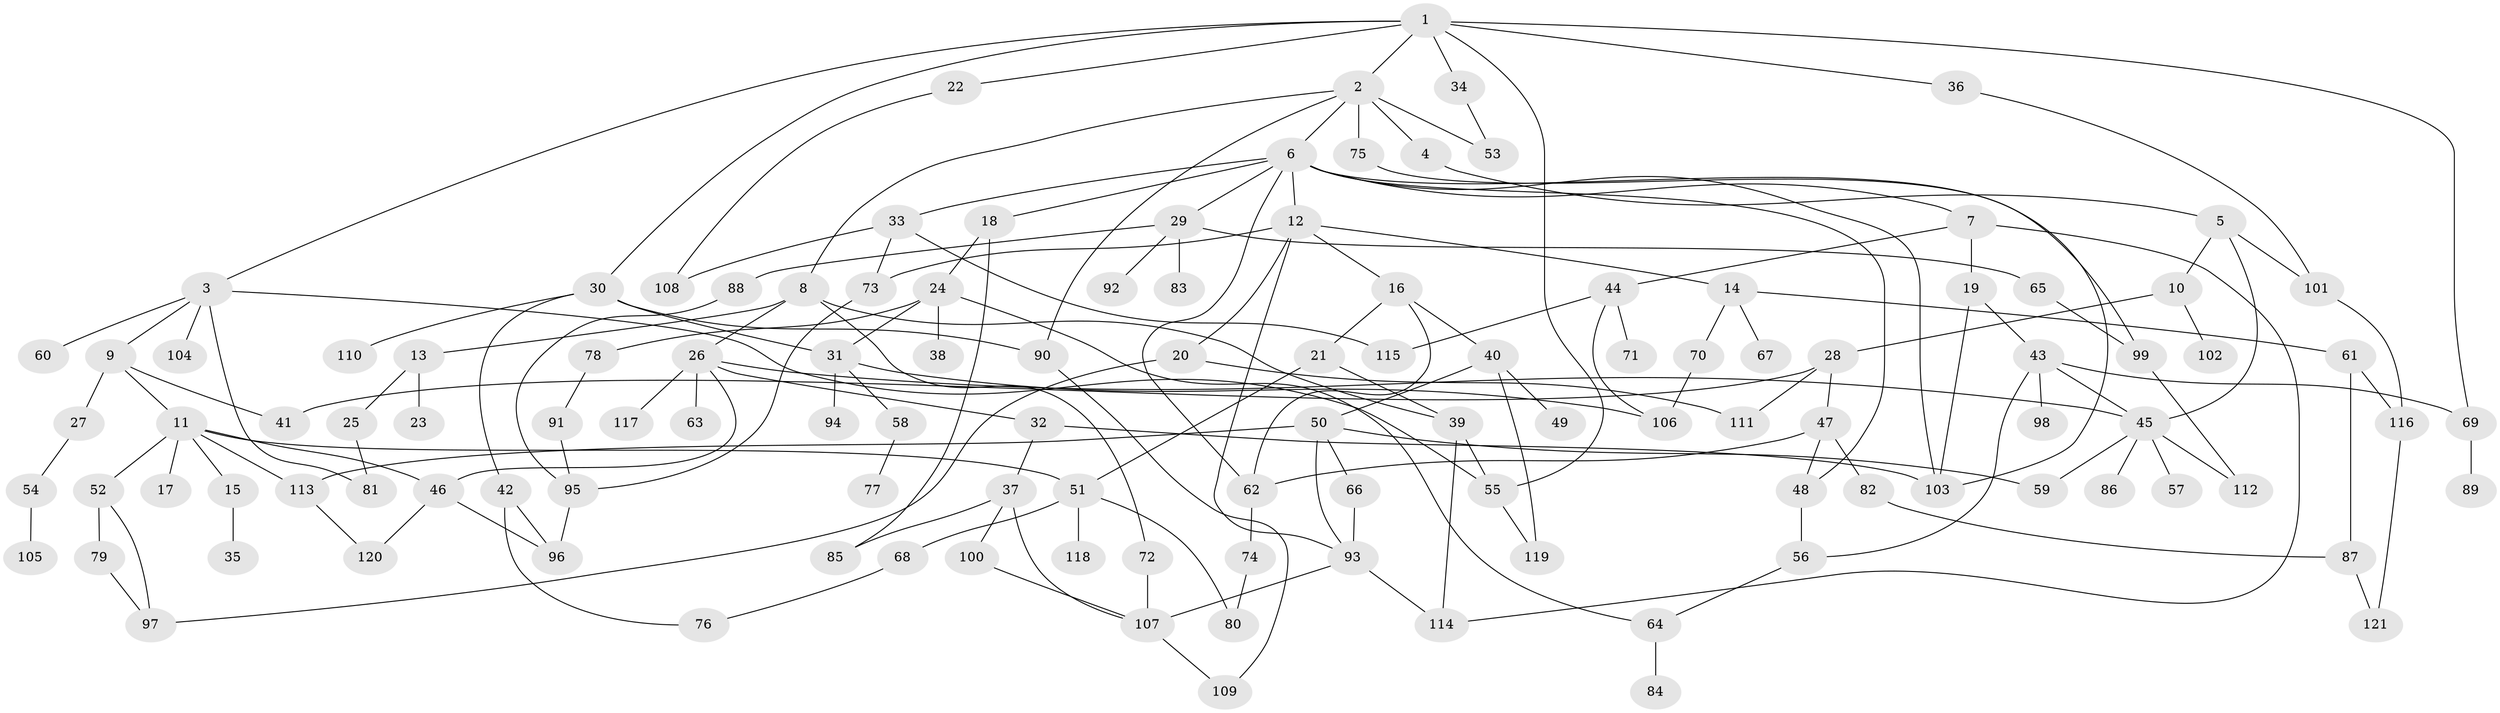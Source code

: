 // Generated by graph-tools (version 1.1) at 2025/34/03/09/25 02:34:00]
// undirected, 121 vertices, 174 edges
graph export_dot {
graph [start="1"]
  node [color=gray90,style=filled];
  1;
  2;
  3;
  4;
  5;
  6;
  7;
  8;
  9;
  10;
  11;
  12;
  13;
  14;
  15;
  16;
  17;
  18;
  19;
  20;
  21;
  22;
  23;
  24;
  25;
  26;
  27;
  28;
  29;
  30;
  31;
  32;
  33;
  34;
  35;
  36;
  37;
  38;
  39;
  40;
  41;
  42;
  43;
  44;
  45;
  46;
  47;
  48;
  49;
  50;
  51;
  52;
  53;
  54;
  55;
  56;
  57;
  58;
  59;
  60;
  61;
  62;
  63;
  64;
  65;
  66;
  67;
  68;
  69;
  70;
  71;
  72;
  73;
  74;
  75;
  76;
  77;
  78;
  79;
  80;
  81;
  82;
  83;
  84;
  85;
  86;
  87;
  88;
  89;
  90;
  91;
  92;
  93;
  94;
  95;
  96;
  97;
  98;
  99;
  100;
  101;
  102;
  103;
  104;
  105;
  106;
  107;
  108;
  109;
  110;
  111;
  112;
  113;
  114;
  115;
  116;
  117;
  118;
  119;
  120;
  121;
  1 -- 2;
  1 -- 3;
  1 -- 22;
  1 -- 30;
  1 -- 34;
  1 -- 36;
  1 -- 55;
  1 -- 69;
  2 -- 4;
  2 -- 6;
  2 -- 8;
  2 -- 53;
  2 -- 75;
  2 -- 90;
  3 -- 9;
  3 -- 60;
  3 -- 81;
  3 -- 104;
  3 -- 55;
  4 -- 5;
  5 -- 10;
  5 -- 101;
  5 -- 45;
  6 -- 7;
  6 -- 12;
  6 -- 18;
  6 -- 29;
  6 -- 33;
  6 -- 48;
  6 -- 62;
  6 -- 99;
  6 -- 103;
  7 -- 19;
  7 -- 44;
  7 -- 114;
  8 -- 13;
  8 -- 26;
  8 -- 72;
  8 -- 39;
  9 -- 11;
  9 -- 27;
  9 -- 41;
  10 -- 28;
  10 -- 102;
  11 -- 15;
  11 -- 17;
  11 -- 51;
  11 -- 52;
  11 -- 113;
  11 -- 46;
  12 -- 14;
  12 -- 16;
  12 -- 20;
  12 -- 73;
  12 -- 93;
  13 -- 23;
  13 -- 25;
  14 -- 61;
  14 -- 67;
  14 -- 70;
  15 -- 35;
  16 -- 21;
  16 -- 40;
  16 -- 62;
  18 -- 24;
  18 -- 85;
  19 -- 43;
  19 -- 103;
  20 -- 97;
  20 -- 111;
  21 -- 39;
  21 -- 51;
  22 -- 108;
  24 -- 38;
  24 -- 78;
  24 -- 31;
  24 -- 64;
  25 -- 81;
  26 -- 32;
  26 -- 45;
  26 -- 46;
  26 -- 63;
  26 -- 117;
  27 -- 54;
  28 -- 47;
  28 -- 111;
  28 -- 41;
  29 -- 65;
  29 -- 83;
  29 -- 88;
  29 -- 92;
  30 -- 31;
  30 -- 42;
  30 -- 90;
  30 -- 110;
  31 -- 58;
  31 -- 94;
  31 -- 106;
  32 -- 37;
  32 -- 103;
  33 -- 73;
  33 -- 108;
  33 -- 115;
  34 -- 53;
  36 -- 101;
  37 -- 100;
  37 -- 107;
  37 -- 85;
  39 -- 55;
  39 -- 114;
  40 -- 49;
  40 -- 50;
  40 -- 119;
  42 -- 96;
  42 -- 76;
  43 -- 69;
  43 -- 98;
  43 -- 45;
  43 -- 56;
  44 -- 71;
  44 -- 115;
  44 -- 106;
  45 -- 57;
  45 -- 86;
  45 -- 112;
  45 -- 59;
  46 -- 96;
  46 -- 120;
  47 -- 82;
  47 -- 48;
  47 -- 62;
  48 -- 56;
  50 -- 59;
  50 -- 66;
  50 -- 93;
  50 -- 113;
  51 -- 68;
  51 -- 80;
  51 -- 118;
  52 -- 79;
  52 -- 97;
  54 -- 105;
  55 -- 119;
  56 -- 64;
  58 -- 77;
  61 -- 87;
  61 -- 116;
  62 -- 74;
  64 -- 84;
  65 -- 99;
  66 -- 93;
  68 -- 76;
  69 -- 89;
  70 -- 106;
  72 -- 107;
  73 -- 95;
  74 -- 80;
  75 -- 103;
  78 -- 91;
  79 -- 97;
  82 -- 87;
  87 -- 121;
  88 -- 95;
  90 -- 109;
  91 -- 95;
  93 -- 107;
  93 -- 114;
  95 -- 96;
  99 -- 112;
  100 -- 107;
  101 -- 116;
  107 -- 109;
  113 -- 120;
  116 -- 121;
}
